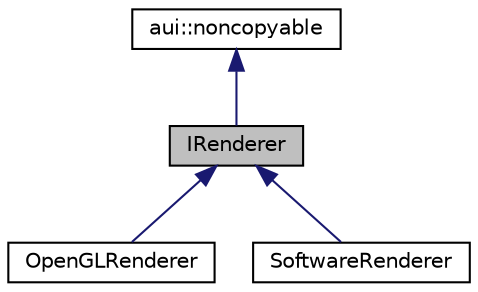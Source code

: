 digraph "IRenderer"
{
 // LATEX_PDF_SIZE
  edge [fontname="Helvetica",fontsize="10",labelfontname="Helvetica",labelfontsize="10"];
  node [fontname="Helvetica",fontsize="10",shape=record];
  Node1 [label="IRenderer",height=0.2,width=0.4,color="black", fillcolor="grey75", style="filled", fontcolor="black",tooltip="Base class for rendering."];
  Node2 -> Node1 [dir="back",color="midnightblue",fontsize="10",style="solid",fontname="Helvetica"];
  Node2 [label="aui::noncopyable",height=0.2,width=0.4,color="black", fillcolor="white", style="filled",URL="$structaui_1_1noncopyable.html",tooltip="Forbids copy of your class."];
  Node1 -> Node3 [dir="back",color="midnightblue",fontsize="10",style="solid",fontname="Helvetica"];
  Node3 [label="OpenGLRenderer",height=0.2,width=0.4,color="black", fillcolor="white", style="filled",URL="$classOpenGLRenderer.html",tooltip=" "];
  Node1 -> Node4 [dir="back",color="midnightblue",fontsize="10",style="solid",fontname="Helvetica"];
  Node4 [label="SoftwareRenderer",height=0.2,width=0.4,color="black", fillcolor="white", style="filled",URL="$classSoftwareRenderer.html",tooltip=" "];
}
